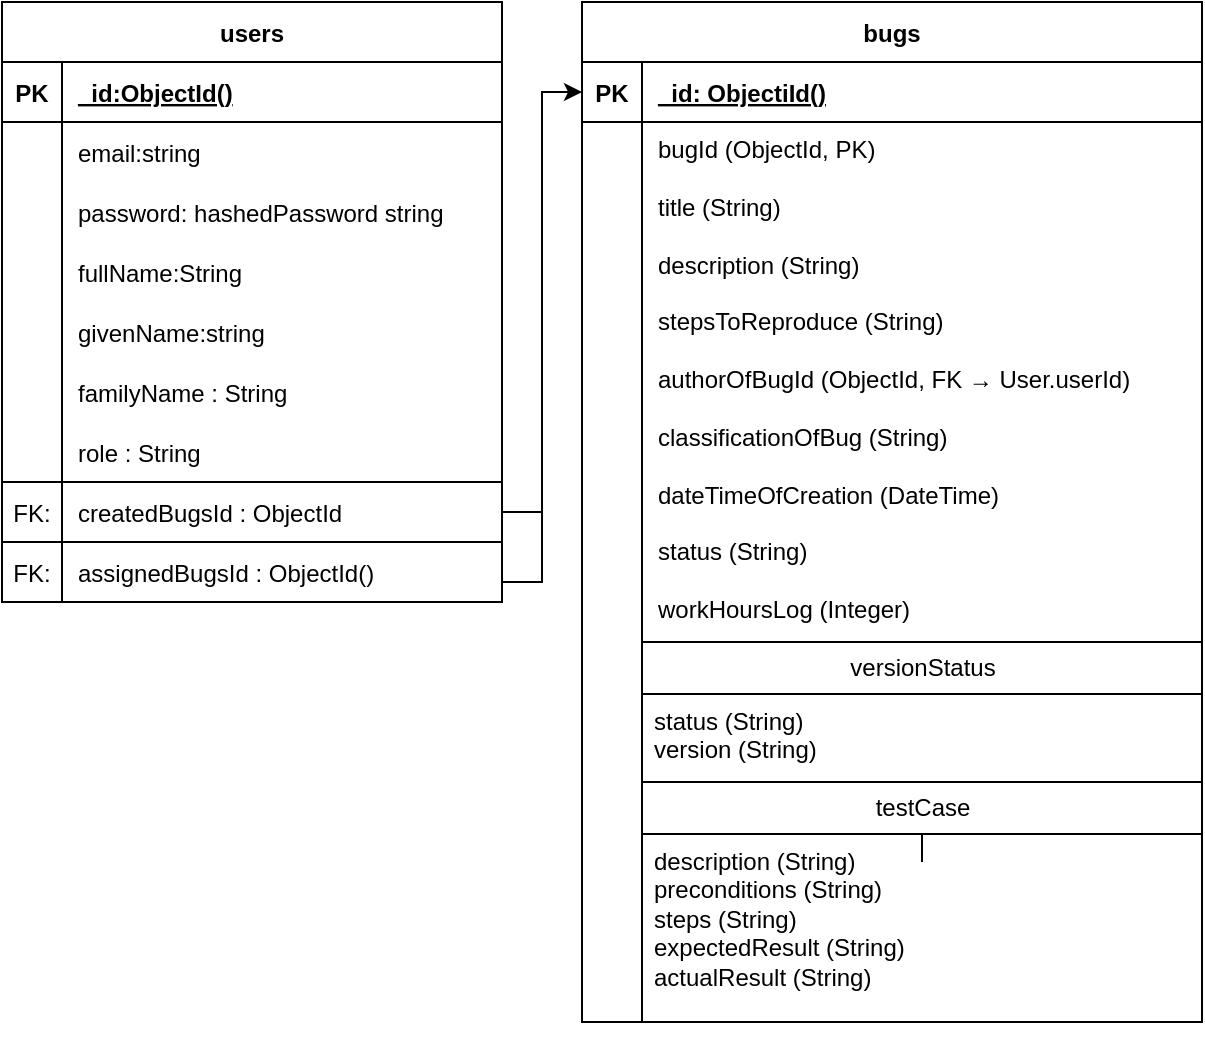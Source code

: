 <mxfile version="28.2.5">
  <diagram id="R2lEEEUBdFMjLlhIrx00" name="Page-1">
    <mxGraphModel dx="1106" dy="645" grid="1" gridSize="10" guides="1" tooltips="1" connect="1" arrows="1" fold="1" page="1" pageScale="1" pageWidth="850" pageHeight="1100" math="0" shadow="0" extFonts="Permanent Marker^https://fonts.googleapis.com/css?family=Permanent+Marker">
      <root>
        <mxCell id="0" />
        <mxCell id="1" parent="0" />
        <mxCell id="qJWYRdmU4QDl0jJ4TU0a-52" value="users" style="shape=table;startSize=30;container=1;collapsible=1;childLayout=tableLayout;fixedRows=1;rowLines=0;fontStyle=1;align=center;resizeLast=1;" vertex="1" parent="1">
          <mxGeometry x="30" y="10" width="250" height="300" as="geometry" />
        </mxCell>
        <mxCell id="qJWYRdmU4QDl0jJ4TU0a-53" value="" style="shape=partialRectangle;collapsible=0;dropTarget=0;pointerEvents=0;fillColor=none;points=[[0,0.5],[1,0.5]];portConstraint=eastwest;top=0;left=0;right=0;bottom=1;" vertex="1" parent="qJWYRdmU4QDl0jJ4TU0a-52">
          <mxGeometry y="30" width="250" height="30" as="geometry" />
        </mxCell>
        <mxCell id="qJWYRdmU4QDl0jJ4TU0a-54" value="PK" style="shape=partialRectangle;overflow=hidden;connectable=0;fillColor=none;top=0;left=0;bottom=0;right=0;fontStyle=1;" vertex="1" parent="qJWYRdmU4QDl0jJ4TU0a-53">
          <mxGeometry width="30" height="30" as="geometry">
            <mxRectangle width="30" height="30" as="alternateBounds" />
          </mxGeometry>
        </mxCell>
        <mxCell id="qJWYRdmU4QDl0jJ4TU0a-55" value="_id:ObjectId()" style="shape=partialRectangle;overflow=hidden;connectable=0;fillColor=none;top=0;left=0;bottom=0;right=0;align=left;spacingLeft=6;fontStyle=5;" vertex="1" parent="qJWYRdmU4QDl0jJ4TU0a-53">
          <mxGeometry x="30" width="220" height="30" as="geometry">
            <mxRectangle width="220" height="30" as="alternateBounds" />
          </mxGeometry>
        </mxCell>
        <mxCell id="qJWYRdmU4QDl0jJ4TU0a-56" value="" style="shape=partialRectangle;collapsible=0;dropTarget=0;pointerEvents=0;fillColor=none;points=[[0,0.5],[1,0.5]];portConstraint=eastwest;top=0;left=0;right=0;bottom=0;" vertex="1" parent="qJWYRdmU4QDl0jJ4TU0a-52">
          <mxGeometry y="60" width="250" height="30" as="geometry" />
        </mxCell>
        <mxCell id="qJWYRdmU4QDl0jJ4TU0a-57" value="" style="shape=partialRectangle;overflow=hidden;connectable=0;fillColor=none;top=0;left=0;bottom=0;right=0;" vertex="1" parent="qJWYRdmU4QDl0jJ4TU0a-56">
          <mxGeometry width="30" height="30" as="geometry">
            <mxRectangle width="30" height="30" as="alternateBounds" />
          </mxGeometry>
        </mxCell>
        <mxCell id="qJWYRdmU4QDl0jJ4TU0a-58" value="email:string" style="shape=partialRectangle;overflow=hidden;connectable=0;fillColor=none;top=0;left=0;bottom=0;right=0;align=left;spacingLeft=6;" vertex="1" parent="qJWYRdmU4QDl0jJ4TU0a-56">
          <mxGeometry x="30" width="220" height="30" as="geometry">
            <mxRectangle width="220" height="30" as="alternateBounds" />
          </mxGeometry>
        </mxCell>
        <mxCell id="qJWYRdmU4QDl0jJ4TU0a-59" value="" style="shape=partialRectangle;collapsible=0;dropTarget=0;pointerEvents=0;fillColor=none;points=[[0,0.5],[1,0.5]];portConstraint=eastwest;top=0;left=0;right=0;bottom=0;" vertex="1" parent="qJWYRdmU4QDl0jJ4TU0a-52">
          <mxGeometry y="90" width="250" height="30" as="geometry" />
        </mxCell>
        <mxCell id="qJWYRdmU4QDl0jJ4TU0a-60" value="" style="shape=partialRectangle;overflow=hidden;connectable=0;fillColor=none;top=0;left=0;bottom=0;right=0;" vertex="1" parent="qJWYRdmU4QDl0jJ4TU0a-59">
          <mxGeometry width="30" height="30" as="geometry">
            <mxRectangle width="30" height="30" as="alternateBounds" />
          </mxGeometry>
        </mxCell>
        <mxCell id="qJWYRdmU4QDl0jJ4TU0a-61" value="password: hashedPassword string" style="shape=partialRectangle;overflow=hidden;connectable=0;fillColor=none;top=0;left=0;bottom=0;right=0;align=left;spacingLeft=6;" vertex="1" parent="qJWYRdmU4QDl0jJ4TU0a-59">
          <mxGeometry x="30" width="220" height="30" as="geometry">
            <mxRectangle width="220" height="30" as="alternateBounds" />
          </mxGeometry>
        </mxCell>
        <mxCell id="qJWYRdmU4QDl0jJ4TU0a-62" value="" style="shape=partialRectangle;collapsible=0;dropTarget=0;pointerEvents=0;fillColor=none;points=[[0,0.5],[1,0.5]];portConstraint=eastwest;top=0;left=0;right=0;bottom=0;" vertex="1" parent="qJWYRdmU4QDl0jJ4TU0a-52">
          <mxGeometry y="120" width="250" height="30" as="geometry" />
        </mxCell>
        <mxCell id="qJWYRdmU4QDl0jJ4TU0a-63" value="" style="shape=partialRectangle;overflow=hidden;connectable=0;fillColor=none;top=0;left=0;bottom=0;right=0;" vertex="1" parent="qJWYRdmU4QDl0jJ4TU0a-62">
          <mxGeometry width="30" height="30" as="geometry">
            <mxRectangle width="30" height="30" as="alternateBounds" />
          </mxGeometry>
        </mxCell>
        <mxCell id="qJWYRdmU4QDl0jJ4TU0a-64" value="fullName:String" style="shape=partialRectangle;overflow=hidden;connectable=0;fillColor=none;top=0;left=0;bottom=0;right=0;align=left;spacingLeft=6;" vertex="1" parent="qJWYRdmU4QDl0jJ4TU0a-62">
          <mxGeometry x="30" width="220" height="30" as="geometry">
            <mxRectangle width="220" height="30" as="alternateBounds" />
          </mxGeometry>
        </mxCell>
        <mxCell id="qJWYRdmU4QDl0jJ4TU0a-65" value="" style="shape=partialRectangle;collapsible=0;dropTarget=0;pointerEvents=0;fillColor=none;points=[[0,0.5],[1,0.5]];portConstraint=eastwest;top=0;left=0;right=0;bottom=0;" vertex="1" parent="qJWYRdmU4QDl0jJ4TU0a-52">
          <mxGeometry y="150" width="250" height="30" as="geometry" />
        </mxCell>
        <mxCell id="qJWYRdmU4QDl0jJ4TU0a-66" value="        " style="shape=partialRectangle;overflow=hidden;connectable=0;fillColor=none;top=0;left=0;bottom=0;right=0;" vertex="1" parent="qJWYRdmU4QDl0jJ4TU0a-65">
          <mxGeometry width="30" height="30" as="geometry">
            <mxRectangle width="30" height="30" as="alternateBounds" />
          </mxGeometry>
        </mxCell>
        <mxCell id="qJWYRdmU4QDl0jJ4TU0a-67" value="givenName:string" style="shape=partialRectangle;overflow=hidden;connectable=0;fillColor=none;top=0;left=0;bottom=0;right=0;align=left;spacingLeft=6;" vertex="1" parent="qJWYRdmU4QDl0jJ4TU0a-65">
          <mxGeometry x="30" width="220" height="30" as="geometry">
            <mxRectangle width="220" height="30" as="alternateBounds" />
          </mxGeometry>
        </mxCell>
        <mxCell id="qJWYRdmU4QDl0jJ4TU0a-68" value="" style="shape=partialRectangle;collapsible=0;dropTarget=0;pointerEvents=0;fillColor=none;points=[[0,0.5],[1,0.5]];portConstraint=eastwest;top=0;left=0;right=0;bottom=0;" vertex="1" parent="qJWYRdmU4QDl0jJ4TU0a-52">
          <mxGeometry y="180" width="250" height="30" as="geometry" />
        </mxCell>
        <mxCell id="qJWYRdmU4QDl0jJ4TU0a-69" value="" style="shape=partialRectangle;overflow=hidden;connectable=0;fillColor=none;top=0;left=0;bottom=0;right=0;" vertex="1" parent="qJWYRdmU4QDl0jJ4TU0a-68">
          <mxGeometry width="30" height="30" as="geometry">
            <mxRectangle width="30" height="30" as="alternateBounds" />
          </mxGeometry>
        </mxCell>
        <mxCell id="qJWYRdmU4QDl0jJ4TU0a-70" value="familyName : String" style="shape=partialRectangle;overflow=hidden;connectable=0;fillColor=none;top=0;left=0;bottom=0;right=0;align=left;spacingLeft=6;" vertex="1" parent="qJWYRdmU4QDl0jJ4TU0a-68">
          <mxGeometry x="30" width="220" height="30" as="geometry">
            <mxRectangle width="220" height="30" as="alternateBounds" />
          </mxGeometry>
        </mxCell>
        <mxCell id="qJWYRdmU4QDl0jJ4TU0a-71" value="" style="shape=partialRectangle;collapsible=0;dropTarget=0;pointerEvents=0;fillColor=none;points=[[0,0.5],[1,0.5]];portConstraint=eastwest;top=0;left=0;right=0;bottom=0;" vertex="1" parent="qJWYRdmU4QDl0jJ4TU0a-52">
          <mxGeometry y="210" width="250" height="30" as="geometry" />
        </mxCell>
        <mxCell id="qJWYRdmU4QDl0jJ4TU0a-72" value="" style="shape=partialRectangle;overflow=hidden;connectable=0;fillColor=none;top=0;left=0;bottom=0;right=0;" vertex="1" parent="qJWYRdmU4QDl0jJ4TU0a-71">
          <mxGeometry width="30" height="30" as="geometry">
            <mxRectangle width="30" height="30" as="alternateBounds" />
          </mxGeometry>
        </mxCell>
        <mxCell id="qJWYRdmU4QDl0jJ4TU0a-73" value="role : String" style="shape=partialRectangle;overflow=hidden;connectable=0;fillColor=none;top=0;left=0;bottom=0;right=0;align=left;spacingLeft=6;" vertex="1" parent="qJWYRdmU4QDl0jJ4TU0a-71">
          <mxGeometry x="30" width="220" height="30" as="geometry">
            <mxRectangle width="220" height="30" as="alternateBounds" />
          </mxGeometry>
        </mxCell>
        <mxCell id="qJWYRdmU4QDl0jJ4TU0a-74" value="" style="shape=partialRectangle;collapsible=0;dropTarget=0;pointerEvents=0;points=[[0,0.5],[1,0.5]];portConstraint=eastwest;top=0;left=0;right=0;bottom=0;labelBorderColor=default;verticalAlign=top;labelBackgroundColor=none;fillColor=none;perimeterSpacing=999;" vertex="1" parent="qJWYRdmU4QDl0jJ4TU0a-52">
          <mxGeometry y="240" width="250" height="30" as="geometry" />
        </mxCell>
        <mxCell id="qJWYRdmU4QDl0jJ4TU0a-75" value="FK:" style="shape=partialRectangle;overflow=hidden;connectable=0;fillColor=none;top=0;left=0;bottom=0;right=0;strokeColor=default;shadow=0;" vertex="1" parent="qJWYRdmU4QDl0jJ4TU0a-74">
          <mxGeometry width="30" height="30" as="geometry">
            <mxRectangle width="30" height="30" as="alternateBounds" />
          </mxGeometry>
        </mxCell>
        <mxCell id="qJWYRdmU4QDl0jJ4TU0a-76" value="createdBugsId : ObjectId" style="shape=partialRectangle;overflow=hidden;connectable=0;fillColor=none;top=0;left=0;bottom=0;right=0;align=left;spacingLeft=6;perimeterSpacing=0;strokeColor=default;shadow=0;" vertex="1" parent="qJWYRdmU4QDl0jJ4TU0a-74">
          <mxGeometry x="30" width="220" height="30" as="geometry">
            <mxRectangle width="220" height="30" as="alternateBounds" />
          </mxGeometry>
        </mxCell>
        <mxCell id="qJWYRdmU4QDl0jJ4TU0a-77" value="" style="shape=partialRectangle;collapsible=0;dropTarget=0;pointerEvents=0;fillColor=none;points=[[0,0.5],[1,0.5]];portConstraint=eastwest;top=0;left=0;right=0;bottom=0;" vertex="1" parent="qJWYRdmU4QDl0jJ4TU0a-52">
          <mxGeometry y="270" width="250" height="30" as="geometry" />
        </mxCell>
        <mxCell id="qJWYRdmU4QDl0jJ4TU0a-78" value="FK:" style="shape=partialRectangle;overflow=hidden;connectable=0;fillColor=none;top=0;left=0;bottom=0;right=0;" vertex="1" parent="qJWYRdmU4QDl0jJ4TU0a-77">
          <mxGeometry width="30" height="30" as="geometry">
            <mxRectangle width="30" height="30" as="alternateBounds" />
          </mxGeometry>
        </mxCell>
        <mxCell id="qJWYRdmU4QDl0jJ4TU0a-79" value="assignedBugsId : ObjectId()" style="shape=partialRectangle;overflow=hidden;connectable=0;fillColor=none;top=0;left=0;bottom=0;right=0;align=left;spacingLeft=6;" vertex="1" parent="qJWYRdmU4QDl0jJ4TU0a-77">
          <mxGeometry x="30" width="220" height="30" as="geometry">
            <mxRectangle width="220" height="30" as="alternateBounds" />
          </mxGeometry>
        </mxCell>
        <mxCell id="qJWYRdmU4QDl0jJ4TU0a-80" style="edgeStyle=orthogonalEdgeStyle;rounded=0;orthogonalLoop=1;jettySize=auto;html=1;entryX=0;entryY=0.5;entryDx=0;entryDy=0;" edge="1" parent="1" source="qJWYRdmU4QDl0jJ4TU0a-81" target="qJWYRdmU4QDl0jJ4TU0a-46">
          <mxGeometry relative="1" as="geometry">
            <mxPoint x="300" y="55" as="targetPoint" />
            <Array as="points">
              <mxPoint x="300" y="265" />
              <mxPoint x="300" y="55" />
            </Array>
          </mxGeometry>
        </mxCell>
        <mxCell id="qJWYRdmU4QDl0jJ4TU0a-81" value="" style="whiteSpace=wrap;html=1;borderBottom=none;fillColor=none;rounded=0;" vertex="1" parent="1">
          <mxGeometry x="30" y="250" width="250" height="30" as="geometry" />
        </mxCell>
        <mxCell id="qJWYRdmU4QDl0jJ4TU0a-82" value="" style="whiteSpace=wrap;html=1;borderBottom=none;fillColor=none;rounded=0;" vertex="1" parent="1">
          <mxGeometry x="30" y="280" width="250" height="30" as="geometry" />
        </mxCell>
        <mxCell id="qJWYRdmU4QDl0jJ4TU0a-83" value="" style="endArrow=none;html=1;rounded=0;" edge="1" parent="1">
          <mxGeometry width="50" height="50" relative="1" as="geometry">
            <mxPoint x="280" y="300" as="sourcePoint" />
            <mxPoint x="300" y="260" as="targetPoint" />
            <Array as="points">
              <mxPoint x="300" y="300" />
            </Array>
          </mxGeometry>
        </mxCell>
        <mxCell id="qJWYRdmU4QDl0jJ4TU0a-92" value="" style="group" vertex="1" connectable="0" parent="1">
          <mxGeometry x="320" y="10" width="310" height="530" as="geometry" />
        </mxCell>
        <mxCell id="qJWYRdmU4QDl0jJ4TU0a-45" value="bugs" style="shape=table;startSize=30;container=1;collapsible=1;childLayout=tableLayout;fixedRows=1;rowLines=0;fontStyle=1;align=center;resizeLast=1;" vertex="1" parent="qJWYRdmU4QDl0jJ4TU0a-92">
          <mxGeometry width="310" height="510" as="geometry" />
        </mxCell>
        <mxCell id="qJWYRdmU4QDl0jJ4TU0a-46" value="" style="shape=partialRectangle;collapsible=0;dropTarget=0;pointerEvents=0;fillColor=none;points=[[0,0.5],[1,0.5]];portConstraint=eastwest;top=0;left=0;right=0;bottom=1;" vertex="1" parent="qJWYRdmU4QDl0jJ4TU0a-45">
          <mxGeometry y="30" width="310" height="30" as="geometry" />
        </mxCell>
        <mxCell id="qJWYRdmU4QDl0jJ4TU0a-47" value="PK" style="shape=partialRectangle;overflow=hidden;connectable=0;fillColor=none;top=0;left=0;bottom=0;right=0;fontStyle=1;" vertex="1" parent="qJWYRdmU4QDl0jJ4TU0a-46">
          <mxGeometry width="30" height="30" as="geometry">
            <mxRectangle width="30" height="30" as="alternateBounds" />
          </mxGeometry>
        </mxCell>
        <mxCell id="qJWYRdmU4QDl0jJ4TU0a-48" value="_id: ObjectiId()" style="shape=partialRectangle;overflow=hidden;connectable=0;fillColor=none;top=0;left=0;bottom=0;right=0;align=left;spacingLeft=6;fontStyle=5;" vertex="1" parent="qJWYRdmU4QDl0jJ4TU0a-46">
          <mxGeometry x="30" width="280" height="30" as="geometry">
            <mxRectangle width="280" height="30" as="alternateBounds" />
          </mxGeometry>
        </mxCell>
        <mxCell id="qJWYRdmU4QDl0jJ4TU0a-49" value="" style="shape=partialRectangle;collapsible=0;dropTarget=0;pointerEvents=0;fillColor=none;points=[[0,0.5],[1,0.5]];portConstraint=eastwest;top=0;left=0;right=0;bottom=0;align=left;" vertex="1" parent="qJWYRdmU4QDl0jJ4TU0a-45">
          <mxGeometry y="60" width="310" height="370" as="geometry" />
        </mxCell>
        <mxCell id="qJWYRdmU4QDl0jJ4TU0a-50" value="" style="shape=partialRectangle;overflow=hidden;connectable=0;fillColor=none;top=0;left=0;bottom=0;right=0;" vertex="1" parent="qJWYRdmU4QDl0jJ4TU0a-49">
          <mxGeometry width="30" height="370" as="geometry">
            <mxRectangle width="30" height="370" as="alternateBounds" />
          </mxGeometry>
        </mxCell>
        <mxCell id="qJWYRdmU4QDl0jJ4TU0a-51" value="bugId (ObjectId, PK)&lt;br&gt;&lt;br&gt;title (String)&lt;br&gt;&lt;br&gt;description (String)&lt;br&gt;&lt;br&gt;stepsToReproduce (String)&lt;br&gt;&lt;br&gt;authorOfBugId (ObjectId, FK → User.userId)&lt;br&gt;&lt;br&gt;classificationOfBug (String)&lt;br&gt;&lt;br&gt;dateTimeOfCreation (DateTime)&lt;br&gt;&lt;br&gt;&lt;div&gt;status (String)&lt;/div&gt;&lt;div&gt;&lt;br&gt;&lt;/div&gt;&lt;div&gt;workHoursLog (Integer)&lt;/div&gt;&lt;div&gt;&lt;br&gt;&lt;/div&gt;&lt;div&gt;&lt;br&gt;&lt;/div&gt;" style="shape=partialRectangle;overflow=hidden;connectable=0;fillColor=none;top=0;left=0;bottom=0;right=0;align=left;spacingLeft=6;verticalAlign=top;textDirection=ltr;html=1;" vertex="1" parent="qJWYRdmU4QDl0jJ4TU0a-49">
          <mxGeometry x="30" width="280" height="370" as="geometry">
            <mxRectangle width="280" height="370" as="alternateBounds" />
          </mxGeometry>
        </mxCell>
        <mxCell id="qJWYRdmU4QDl0jJ4TU0a-84" value="testCase" style="swimlane;fontStyle=0;childLayout=stackLayout;horizontal=1;startSize=26;fillColor=none;horizontalStack=0;resizeParent=1;resizeParentMax=0;resizeLast=0;collapsible=1;marginBottom=0;html=1;" vertex="1" parent="qJWYRdmU4QDl0jJ4TU0a-92">
          <mxGeometry x="30" y="390" width="280" height="120" as="geometry" />
        </mxCell>
        <mxCell id="qJWYRdmU4QDl0jJ4TU0a-85" value="description (String)&lt;br&gt;preconditions (String)&lt;br&gt;steps (String)&lt;br&gt;expectedResult (String)&lt;br&gt;actualResult (String)&lt;div&gt;&lt;br&gt;&lt;/div&gt;" style="text;strokeColor=none;fillColor=none;align=left;verticalAlign=top;spacingLeft=4;spacingRight=4;overflow=hidden;rotatable=0;points=[[0,0.5],[1,0.5]];portConstraint=eastwest;whiteSpace=wrap;html=1;" vertex="1" parent="qJWYRdmU4QDl0jJ4TU0a-84">
          <mxGeometry y="26" width="280" height="94" as="geometry" />
        </mxCell>
        <mxCell id="qJWYRdmU4QDl0jJ4TU0a-86" value="versionStatus" style="swimlane;fontStyle=0;childLayout=stackLayout;horizontal=1;startSize=26;fillColor=none;horizontalStack=0;resizeParent=1;resizeParentMax=0;resizeLast=0;collapsible=1;marginBottom=0;html=1;" vertex="1" parent="qJWYRdmU4QDl0jJ4TU0a-92">
          <mxGeometry x="30" y="320" width="280" height="70" as="geometry" />
        </mxCell>
        <mxCell id="qJWYRdmU4QDl0jJ4TU0a-87" value="status (String)&lt;br&gt;version (String)&lt;div&gt;&lt;br&gt;&lt;/div&gt;" style="text;strokeColor=none;fillColor=none;align=left;verticalAlign=top;spacingLeft=4;spacingRight=4;overflow=hidden;rotatable=0;points=[[0,0.5],[1,0.5]];portConstraint=eastwest;whiteSpace=wrap;html=1;" vertex="1" parent="qJWYRdmU4QDl0jJ4TU0a-86">
          <mxGeometry y="26" width="280" height="44" as="geometry" />
        </mxCell>
        <mxCell id="qJWYRdmU4QDl0jJ4TU0a-90" style="edgeStyle=orthogonalEdgeStyle;rounded=0;orthogonalLoop=1;jettySize=auto;html=1;endArrow=none;endFill=0;" edge="1" parent="qJWYRdmU4QDl0jJ4TU0a-92" source="qJWYRdmU4QDl0jJ4TU0a-85" target="qJWYRdmU4QDl0jJ4TU0a-49">
          <mxGeometry relative="1" as="geometry">
            <Array as="points">
              <mxPoint x="300" y="130" />
              <mxPoint x="300" y="130" />
            </Array>
          </mxGeometry>
        </mxCell>
      </root>
    </mxGraphModel>
  </diagram>
</mxfile>

